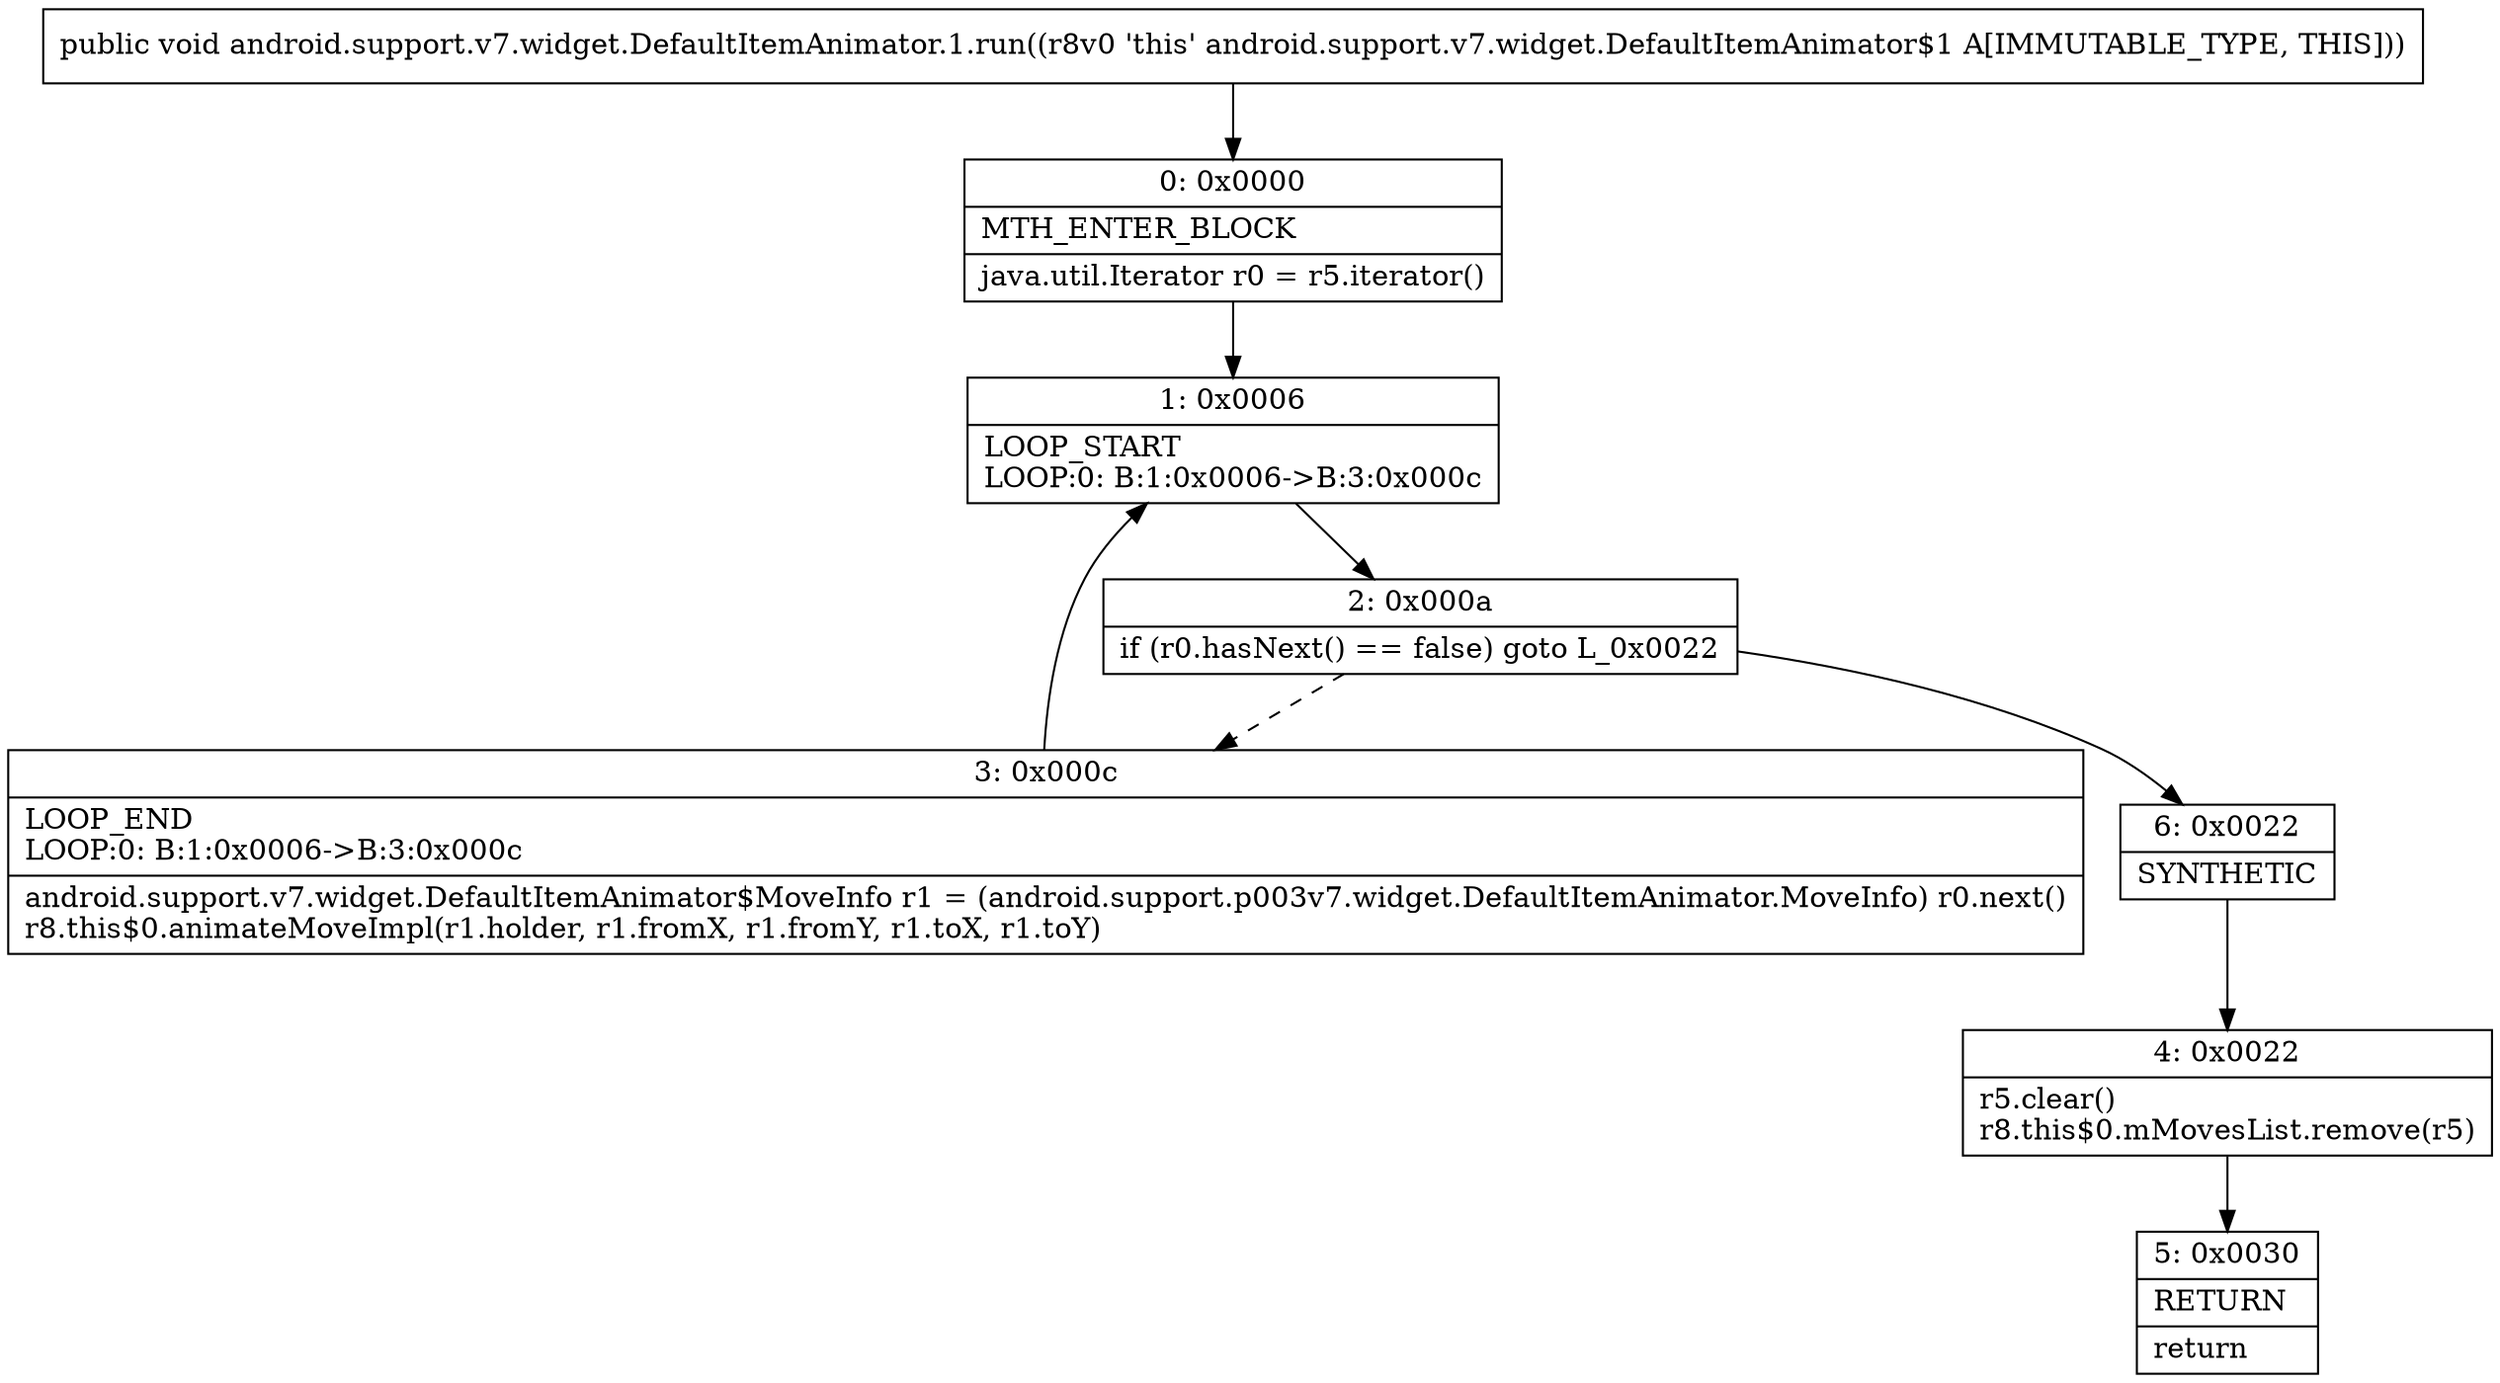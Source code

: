 digraph "CFG forandroid.support.v7.widget.DefaultItemAnimator.1.run()V" {
Node_0 [shape=record,label="{0\:\ 0x0000|MTH_ENTER_BLOCK\l|java.util.Iterator r0 = r5.iterator()\l}"];
Node_1 [shape=record,label="{1\:\ 0x0006|LOOP_START\lLOOP:0: B:1:0x0006\-\>B:3:0x000c\l}"];
Node_2 [shape=record,label="{2\:\ 0x000a|if (r0.hasNext() == false) goto L_0x0022\l}"];
Node_3 [shape=record,label="{3\:\ 0x000c|LOOP_END\lLOOP:0: B:1:0x0006\-\>B:3:0x000c\l|android.support.v7.widget.DefaultItemAnimator$MoveInfo r1 = (android.support.p003v7.widget.DefaultItemAnimator.MoveInfo) r0.next()\lr8.this$0.animateMoveImpl(r1.holder, r1.fromX, r1.fromY, r1.toX, r1.toY)\l}"];
Node_4 [shape=record,label="{4\:\ 0x0022|r5.clear()\lr8.this$0.mMovesList.remove(r5)\l}"];
Node_5 [shape=record,label="{5\:\ 0x0030|RETURN\l|return\l}"];
Node_6 [shape=record,label="{6\:\ 0x0022|SYNTHETIC\l}"];
MethodNode[shape=record,label="{public void android.support.v7.widget.DefaultItemAnimator.1.run((r8v0 'this' android.support.v7.widget.DefaultItemAnimator$1 A[IMMUTABLE_TYPE, THIS])) }"];
MethodNode -> Node_0;
Node_0 -> Node_1;
Node_1 -> Node_2;
Node_2 -> Node_3[style=dashed];
Node_2 -> Node_6;
Node_3 -> Node_1;
Node_4 -> Node_5;
Node_6 -> Node_4;
}

